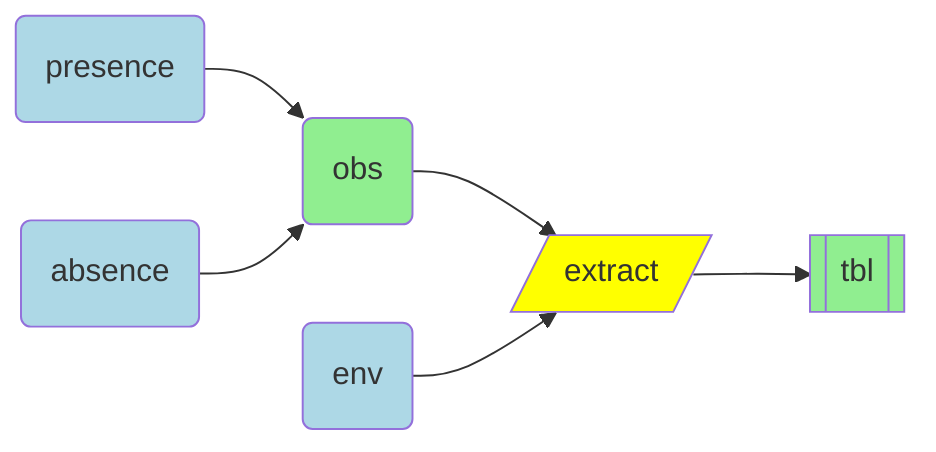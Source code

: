 flowchart LR

  P(presence):::in

  A(absence):::in

  pts(obs):::out

  X[/extract/]:::fxn

  env(env):::in

  tbl[[tbl]]:::out

  P   --> pts

  A   --> pts

  pts --> X

  env --> X

  X   --> tbl

  classDef in  fill:lightblue

  classDef out fill:lightgreen

  classDef fxn fill:yellow